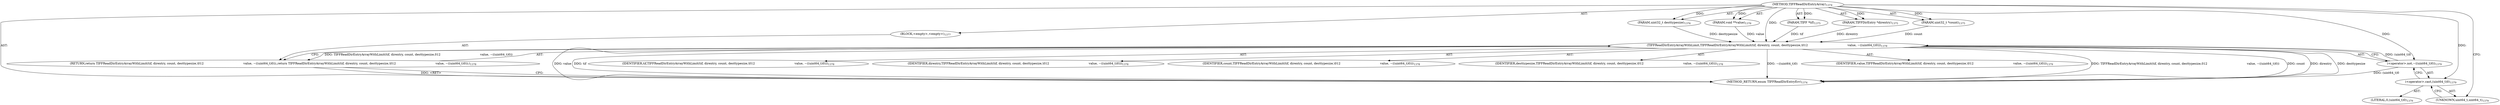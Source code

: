 digraph "TIFFReadDirEntryArray" {  
"81140" [label = <(METHOD,TIFFReadDirEntryArray)<SUB>1374</SUB>> ]
"81141" [label = <(PARAM,TIFF *tif)<SUB>1375</SUB>> ]
"81142" [label = <(PARAM,TIFFDirEntry *direntry)<SUB>1375</SUB>> ]
"81143" [label = <(PARAM,uint32_t *count)<SUB>1375</SUB>> ]
"81144" [label = <(PARAM,uint32_t desttypesize)<SUB>1376</SUB>> ]
"81145" [label = <(PARAM,void **value)<SUB>1376</SUB>> ]
"81146" [label = <(BLOCK,&lt;empty&gt;,&lt;empty&gt;)<SUB>1377</SUB>> ]
"81147" [label = <(RETURN,return TIFFReadDirEntryArrayWithLimit(tif, direntry, count, desttypesize,\012                                          value, ~((uint64_t)0));,return TIFFReadDirEntryArrayWithLimit(tif, direntry, count, desttypesize,\012                                          value, ~((uint64_t)0));)<SUB>1378</SUB>> ]
"81148" [label = <(TIFFReadDirEntryArrayWithLimit,TIFFReadDirEntryArrayWithLimit(tif, direntry, count, desttypesize,\012                                          value, ~((uint64_t)0)))<SUB>1378</SUB>> ]
"81149" [label = <(IDENTIFIER,tif,TIFFReadDirEntryArrayWithLimit(tif, direntry, count, desttypesize,\012                                          value, ~((uint64_t)0)))<SUB>1378</SUB>> ]
"81150" [label = <(IDENTIFIER,direntry,TIFFReadDirEntryArrayWithLimit(tif, direntry, count, desttypesize,\012                                          value, ~((uint64_t)0)))<SUB>1378</SUB>> ]
"81151" [label = <(IDENTIFIER,count,TIFFReadDirEntryArrayWithLimit(tif, direntry, count, desttypesize,\012                                          value, ~((uint64_t)0)))<SUB>1378</SUB>> ]
"81152" [label = <(IDENTIFIER,desttypesize,TIFFReadDirEntryArrayWithLimit(tif, direntry, count, desttypesize,\012                                          value, ~((uint64_t)0)))<SUB>1378</SUB>> ]
"81153" [label = <(IDENTIFIER,value,TIFFReadDirEntryArrayWithLimit(tif, direntry, count, desttypesize,\012                                          value, ~((uint64_t)0)))<SUB>1379</SUB>> ]
"81154" [label = <(&lt;operator&gt;.not,~((uint64_t)0))<SUB>1379</SUB>> ]
"81155" [label = <(&lt;operator&gt;.cast,(uint64_t)0)<SUB>1379</SUB>> ]
"81156" [label = <(UNKNOWN,uint64_t,uint64_t)<SUB>1379</SUB>> ]
"81157" [label = <(LITERAL,0,(uint64_t)0)<SUB>1379</SUB>> ]
"81158" [label = <(METHOD_RETURN,enum TIFFReadDirEntryErr)<SUB>1374</SUB>> ]
  "81140" -> "81141"  [ label = "AST: "] 
  "81140" -> "81142"  [ label = "AST: "] 
  "81140" -> "81143"  [ label = "AST: "] 
  "81140" -> "81144"  [ label = "AST: "] 
  "81140" -> "81145"  [ label = "AST: "] 
  "81140" -> "81146"  [ label = "AST: "] 
  "81140" -> "81158"  [ label = "AST: "] 
  "81146" -> "81147"  [ label = "AST: "] 
  "81147" -> "81148"  [ label = "AST: "] 
  "81148" -> "81149"  [ label = "AST: "] 
  "81148" -> "81150"  [ label = "AST: "] 
  "81148" -> "81151"  [ label = "AST: "] 
  "81148" -> "81152"  [ label = "AST: "] 
  "81148" -> "81153"  [ label = "AST: "] 
  "81148" -> "81154"  [ label = "AST: "] 
  "81154" -> "81155"  [ label = "AST: "] 
  "81155" -> "81156"  [ label = "AST: "] 
  "81155" -> "81157"  [ label = "AST: "] 
  "81147" -> "81158"  [ label = "CFG: "] 
  "81148" -> "81147"  [ label = "CFG: "] 
  "81154" -> "81148"  [ label = "CFG: "] 
  "81155" -> "81154"  [ label = "CFG: "] 
  "81156" -> "81155"  [ label = "CFG: "] 
  "81140" -> "81156"  [ label = "CFG: "] 
  "81147" -> "81158"  [ label = "DDG: &lt;RET&gt;"] 
  "81148" -> "81158"  [ label = "DDG: tif"] 
  "81148" -> "81158"  [ label = "DDG: direntry"] 
  "81148" -> "81158"  [ label = "DDG: count"] 
  "81148" -> "81158"  [ label = "DDG: desttypesize"] 
  "81148" -> "81158"  [ label = "DDG: value"] 
  "81154" -> "81158"  [ label = "DDG: (uint64_t)0"] 
  "81148" -> "81158"  [ label = "DDG: ~((uint64_t)0)"] 
  "81148" -> "81158"  [ label = "DDG: TIFFReadDirEntryArrayWithLimit(tif, direntry, count, desttypesize,\012                                          value, ~((uint64_t)0))"] 
  "81140" -> "81141"  [ label = "DDG: "] 
  "81140" -> "81142"  [ label = "DDG: "] 
  "81140" -> "81143"  [ label = "DDG: "] 
  "81140" -> "81144"  [ label = "DDG: "] 
  "81140" -> "81145"  [ label = "DDG: "] 
  "81148" -> "81147"  [ label = "DDG: TIFFReadDirEntryArrayWithLimit(tif, direntry, count, desttypesize,\012                                          value, ~((uint64_t)0))"] 
  "81141" -> "81148"  [ label = "DDG: tif"] 
  "81140" -> "81148"  [ label = "DDG: "] 
  "81142" -> "81148"  [ label = "DDG: direntry"] 
  "81143" -> "81148"  [ label = "DDG: count"] 
  "81144" -> "81148"  [ label = "DDG: desttypesize"] 
  "81145" -> "81148"  [ label = "DDG: value"] 
  "81154" -> "81148"  [ label = "DDG: (uint64_t)0"] 
  "81140" -> "81154"  [ label = "DDG: "] 
  "81140" -> "81155"  [ label = "DDG: "] 
}
